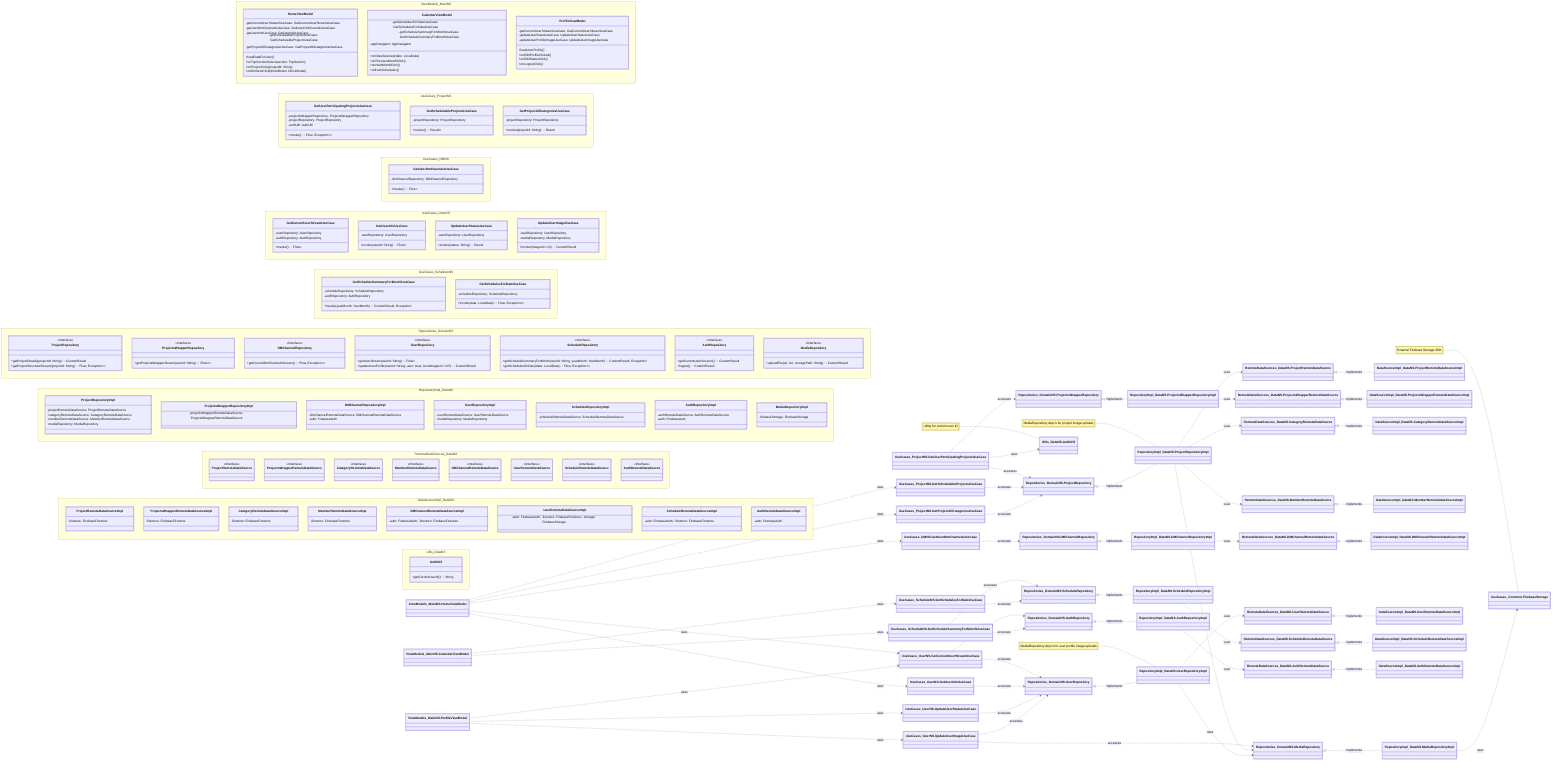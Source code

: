 classDiagram
    title Main Feature Architecture

    %% Feature Layer (ViewModels)
    subgraph Feature Layer - ViewModels
        direction LR
        namespace ViewModels_MainNS {
            class HomeViewModel {
                -getCurrentUserStreamUseCase: GetCurrentUserStreamUseCase
                -getUserDmChannelsUseCase: GetUserDmChannelsUseCase
                -getUserInfoUseCase: GetUserInfoUseCase
                -getSchedulableProjectsUseCase: GetSchedulableProjectsUseCase
                -getProjectAllCategoriesUseCase: GetProjectAllCategoriesUseCase
                +loadDataForUser()
                +onTopSectionSelect(section: TopSection)
                +onProjectClick(projectId: String)
                +onDmItemClick(dmUiModel: DmUiModel)
            }
            class CalendarViewModel {
                -getSchedulesForDateUseCase: GetSchedulesForDateUseCase
                -getScheduleSummaryForMonthUseCase: GetScheduleSummaryForMonthUseCase
                -appNavigator: AppNavigator
                +onDateSelected(date: LocalDate)
                +onPreviousMonthClick()
                +onNextMonthClick()
                +refreshSchedules()
            }
            class ProfileViewModel {
                -getCurrentUserStreamUseCase: GetCurrentUserStreamUseCase
                -updateUserStatusUseCase: UpdateUserStatusUseCase
                -updateUserProfileImageUseCase: UpdateUserImageUseCase
                +loadUserProfile()
                +onEditProfileClicked()
                +onEditStatusClick()
                +onLogoutClick()
            }
        }
    end

    %% Domain Layer (UseCases & Repository Interfaces)
    subgraph Domain Layer
        direction LR
        namespace UseCases_ProjectNS {
            class GetUserParticipatingProjectsUseCase {
                -projectsWrapperRepository: ProjectsWrapperRepository
                -projectRepository: ProjectRepository
                -authUtil: AuthUtil
                +invoke(): Flow<CustomResult<List<Project>, Exception>>
            }
            class GetSchedulableProjectsUseCase {
                -projectRepository: ProjectRepository
                +invoke(): Result<List<Project>>
            }
            class GetProjectAllCategoriesUseCase {
                -projectRepository: ProjectRepository
                +invoke(projectId: String): Result<ProjectStructure>
            }
        }
        namespace UseCases_DMNS {
            class GetUserDmChannelsUseCase {
                -dmChannelRepository: DMChannelRepository
                +invoke(): Flow<List<DMChannel>>
            }
        }
        namespace UseCases_UserNS {
            class GetCurrentUserStreamUseCase {
                -userRepository: UserRepository
                -authRepository: AuthRepository
                +invoke(): Flow<CustomResult<User, Exception>>
            }
            class GetUserInfoUseCase {
                -userRepository: UserRepository
                +invoke(userId: String): Flow<Result<User>>
            }
            class UpdateUserStatusUseCase {
                -userRepository: UserRepository
                +invoke(status: String): Result<Unit>
            }
            class UpdateUserImageUseCase {
                -userRepository: UserRepository
                -mediaRepository: MediaRepository
                +invoke(imageUri: Uri): CustomResult<String, Exception>
            }
        }
        namespace UseCases_ScheduleNS {
            class GetScheduleSummaryForMonthUseCase {
                -scheduleRepository: ScheduleRepository
                -authRepository: AuthRepository
                +invoke(yearMonth: YearMonth): CustomResult<Map<Int, Boolean>, Exception>
            }
            class GetSchedulesForDateUseCase {
                -scheduleRepository: ScheduleRepository
                +invoke(date: LocalDate): Flow<CustomResult<List<Schedule>, Exception>>
            }
        }

        namespace Repositories_DomainNS {
            class ProjectRepository {
                <<Interface>>
                +getProjectDetails(projectId: String): CustomResult<Project, Exception>
                +getProjectStructureStream(projectId: String): Flow<CustomResult<List<Category>, Exception>>
            }
            class ProjectsWrapperRepository {
                <<Interface>>
                +getProjectsWrapperStream(userId: String): Flow<List<CustomResult<ProjectsWrapper, Exception>>>
            }
            class DMChannelRepository {
                <<Interface>>
                +getCurrentDmChannelsStream(): Flow<CustomResult<List<DMChannel>, Exception>>
            }
            class UserRepository {
                <<Interface>>
                +getUserStream(userId: String): Flow<CustomResult<User, Exception>>
                +updateUserProfile(userId: String, user: User, localImageUri: Uri?): CustomResult<User, Exception>
            }
            class ScheduleRepository {
                <<Interface>>
                +getScheduleSummaryForMonth(userId: String, yearMonth: YearMonth): CustomResult<Map<Int, Boolean>, Exception>
                +getSchedulesOnDate(date: LocalDate): Flow<CustomResult<List<Schedule>, Exception>>
            }
            class AuthRepository {
                <<Interface>>
                +getCurrentUserSession(): CustomResult<UserSession, Exception>
                +logout(): CustomResult<Unit, Exception>
            }
            class MediaRepository {
                <<Interface>>
                +uploadFile(uri: Uri, storagePath: String): CustomResult<String, Exception>
            }
        }
    end

    %% Data Layer
    subgraph Data Layer
        direction LR
        namespace RepositoryImpl_DataNS {
            class ProjectRepositoryImpl {
                -projectRemoteDataSource: ProjectRemoteDataSource
                -categoryRemoteDataSource: CategoryRemoteDataSource
                -memberRemoteDataSource: MemberRemoteDataSource
                -mediaRepository: MediaRepository
            }
            class ProjectsWrapperRepositoryImpl {
                -projectsWrapperRemoteDataSource: ProjectsWrapperRemoteDataSource
            }
            class DMChannelRepositoryImpl {
                -dmChannelRemoteDataSource: DMChannelRemoteDataSource
                -auth: FirebaseAuth
            }
            class UserRepositoryImpl {
                -userRemoteDataSource: UserRemoteDataSource
                -mediaRepository: MediaRepository
            }
            class ScheduleRepositoryImpl {
                -scheduleRemoteDataSource: ScheduleRemoteDataSource
            }
            class AuthRepositoryImpl {
                -authRemoteDataSource: AuthRemoteDataSource
                -auth: FirebaseAuth
            }
            class MediaRepositoryImpl {
                -firebaseStorage: FirebaseStorage
            }
        }

        namespace RemoteDataSources_DataNS {
            class ProjectRemoteDataSource { <<Interface>> }
            class ProjectsWrapperRemoteDataSource { <<Interface>> }
            class CategoryRemoteDataSource { <<Interface>> }
            class MemberRemoteDataSource { <<Interface>> }
            class DMChannelRemoteDataSource { <<Interface>> }
            class UserRemoteDataSource { <<Interface>> }
            class ScheduleRemoteDataSource { <<Interface>> }
            class AuthRemoteDataSource { <<Interface>> }
        }

        namespace DataSourceImpl_DataNS {
            class ProjectRemoteDataSourceImpl { -firestore: FirebaseFirestore }
            class ProjectsWrapperRemoteDataSourceImpl { -firestore: FirebaseFirestore }
            class CategoryRemoteDataSourceImpl { -firestore: FirebaseFirestore }
            class MemberRemoteDataSourceImpl { -firestore: FirebaseFirestore }
            class DMChannelRemoteDataSourceImpl { -auth: FirebaseAuth; -firestore: FirebaseFirestore }
            class UserRemoteDataSourceImpl { -auth: FirebaseAuth; -firestore: FirebaseFirestore; -storage: FirebaseStorage }
            class ScheduleRemoteDataSourceImpl { -auth: FirebaseAuth; -firestore: FirebaseFirestore }
            class AuthRemoteDataSourceImpl { -auth: FirebaseAuth }
        }
         namespace Utils_DataNS {
            class AuthUtil { +getCurrentUserId(): String }
        }
    end

    %% ===== Relationships =====
    %% ViewModel -> UseCase
    ViewModels_MainNS.HomeViewModel ..> UseCases_UserNS.GetCurrentUserStreamUseCase : uses
    ViewModels_MainNS.HomeViewModel ..> UseCases_DMNS.GetUserDmChannelsUseCase : uses
    ViewModels_MainNS.HomeViewModel ..> UseCases_UserNS.GetUserInfoUseCase : uses
    ViewModels_MainNS.HomeViewModel ..> UseCases_ProjectNS.GetSchedulableProjectsUseCase : uses
    ViewModels_MainNS.HomeViewModel ..> UseCases_ProjectNS.GetProjectAllCategoriesUseCase : uses

    ViewModels_MainNS.CalendarViewModel ..> UseCases_ScheduleNS.GetSchedulesForDateUseCase : uses
    ViewModels_MainNS.CalendarViewModel ..> UseCases_ScheduleNS.GetScheduleSummaryForMonthUseCase : uses

    ViewModels_MainNS.ProfileViewModel ..> UseCases_UserNS.GetCurrentUserStreamUseCase : uses
    ViewModels_MainNS.ProfileViewModel ..> UseCases_UserNS.UpdateUserStatusUseCase : uses
    ViewModels_MainNS.ProfileViewModel ..> UseCases_UserNS.UpdateUserImageUseCase : uses

    %% UseCase -> Repository Interface
    UseCases_ProjectNS.GetUserParticipatingProjectsUseCase ..> Repositories_DomainNS.ProjectsWrapperRepository : accesses
    UseCases_ProjectNS.GetUserParticipatingProjectsUseCase ..> Repositories_DomainNS.ProjectRepository : accesses
    UseCases_ProjectNS.GetUserParticipatingProjectsUseCase ..> Utils_DataNS.AuthUtil : uses
    UseCases_ProjectNS.GetSchedulableProjectsUseCase ..> Repositories_DomainNS.ProjectRepository : accesses
    UseCases_ProjectNS.GetProjectAllCategoriesUseCase ..> Repositories_DomainNS.ProjectRepository : accesses

    UseCases_DMNS.GetUserDmChannelsUseCase ..> Repositories_DomainNS.DMChannelRepository : accesses

    UseCases_UserNS.GetCurrentUserStreamUseCase ..> Repositories_DomainNS.UserRepository : accesses
    UseCases_UserNS.GetCurrentUserStreamUseCase ..> Repositories_DomainNS.AuthRepository : accesses
    UseCases_UserNS.GetUserInfoUseCase ..> Repositories_DomainNS.UserRepository : accesses
    UseCases_UserNS.UpdateUserStatusUseCase ..> Repositories_DomainNS.UserRepository : accesses
    UseCases_UserNS.UpdateUserImageUseCase ..> Repositories_DomainNS.UserRepository : accesses
    UseCases_UserNS.UpdateUserImageUseCase ..> Repositories_DomainNS.MediaRepository : accesses

    UseCases_ScheduleNS.GetScheduleSummaryForMonthUseCase ..> Repositories_DomainNS.ScheduleRepository : accesses
    UseCases_ScheduleNS.GetScheduleSummaryForMonthUseCase ..> Repositories_DomainNS.AuthRepository : accesses
    UseCases_ScheduleNS.GetSchedulesForDateUseCase ..> Repositories_DomainNS.ScheduleRepository : accesses

    %% Repository Impl -> Repo Interface
    Repositories_DomainNS.ProjectRepository <|.. RepositoryImpl_DataNS.ProjectRepositoryImpl : implements
    Repositories_DomainNS.ProjectsWrapperRepository <|.. RepositoryImpl_DataNS.ProjectsWrapperRepositoryImpl : implements
    Repositories_DomainNS.DMChannelRepository <|.. RepositoryImpl_DataNS.DMChannelRepositoryImpl : implements
    Repositories_DomainNS.UserRepository <|.. RepositoryImpl_DataNS.UserRepositoryImpl : implements
    Repositories_DomainNS.ScheduleRepository <|.. RepositoryImpl_DataNS.ScheduleRepositoryImpl : implements
    Repositories_DomainNS.AuthRepository <|.. RepositoryImpl_DataNS.AuthRepositoryImpl : implements
    Repositories_DomainNS.MediaRepository <|.. RepositoryImpl_DataNS.MediaRepositoryImpl : implements

    %% Repository Impl -> DataSource Interface
    RepositoryImpl_DataNS.ProjectRepositoryImpl ..> RemoteDataSources_DataNS.ProjectRemoteDataSource : uses
    RepositoryImpl_DataNS.ProjectRepositoryImpl ..> RemoteDataSources_DataNS.CategoryRemoteDataSource : uses
    RepositoryImpl_DataNS.ProjectRepositoryImpl ..> RemoteDataSources_DataNS.MemberRemoteDataSource : uses
    RepositoryImpl_DataNS.ProjectRepositoryImpl ..> Repositories_DomainNS.MediaRepository : uses

    RepositoryImpl_DataNS.ProjectsWrapperRepositoryImpl ..> RemoteDataSources_DataNS.ProjectsWrapperRemoteDataSource : uses
    RepositoryImpl_DataNS.DMChannelRepositoryImpl ..> RemoteDataSources_DataNS.DMChannelRemoteDataSource : uses
    RepositoryImpl_DataNS.UserRepositoryImpl ..> RemoteDataSources_DataNS.UserRemoteDataSource : uses
    RepositoryImpl_DataNS.UserRepositoryImpl ..> Repositories_DomainNS.MediaRepository : uses

    RepositoryImpl_DataNS.ScheduleRepositoryImpl ..> RemoteDataSources_DataNS.ScheduleRemoteDataSource : uses
    RepositoryImpl_DataNS.AuthRepositoryImpl ..> RemoteDataSources_DataNS.AuthRemoteDataSource : uses
    RepositoryImpl_DataNS.MediaRepositoryImpl ..> UseCases_Common.FirebaseStorage : uses

    %% DataSource Impl -> DS Interface
    RemoteDataSources_DataNS.ProjectRemoteDataSource <|.. DataSourceImpl_DataNS.ProjectRemoteDataSourceImpl : implements
    RemoteDataSources_DataNS.ProjectsWrapperRemoteDataSource <|.. DataSourceImpl_DataNS.ProjectsWrapperRemoteDataSourceImpl : implements
    RemoteDataSources_DataNS.CategoryRemoteDataSource <|.. DataSourceImpl_DataNS.CategoryRemoteDataSourceImpl : implements
    RemoteDataSources_DataNS.MemberRemoteDataSource <|.. DataSourceImpl_DataNS.MemberRemoteDataSourceImpl : implements
    RemoteDataSources_DataNS.DMChannelRemoteDataSource <|.. DataSourceImpl_DataNS.DMChannelRemoteDataSourceImpl : implements
    RemoteDataSources_DataNS.UserRemoteDataSource <|.. DataSourceImpl_DataNS.UserRemoteDataSourceImpl : implements
    RemoteDataSources_DataNS.ScheduleRemoteDataSource <|.. DataSourceImpl_DataNS.ScheduleRemoteDataSourceImpl : implements
    RemoteDataSources_DataNS.AuthRemoteDataSource <|.. DataSourceImpl_DataNS.AuthRemoteDataSourceImpl : implements

    note for Utils_DataNS.AuthUtil "Utility for current user ID"
    note for UseCases_Common.FirebaseStorage "External Firebase Storage SDK"
    note for RepositoryImpl_DataNS.ProjectRepositoryImpl "MediaRepository dep is for project image uploads"
    note for RepositoryImpl_DataNS.UserRepositoryImpl "MediaRepository dep is for user profile image uploads"